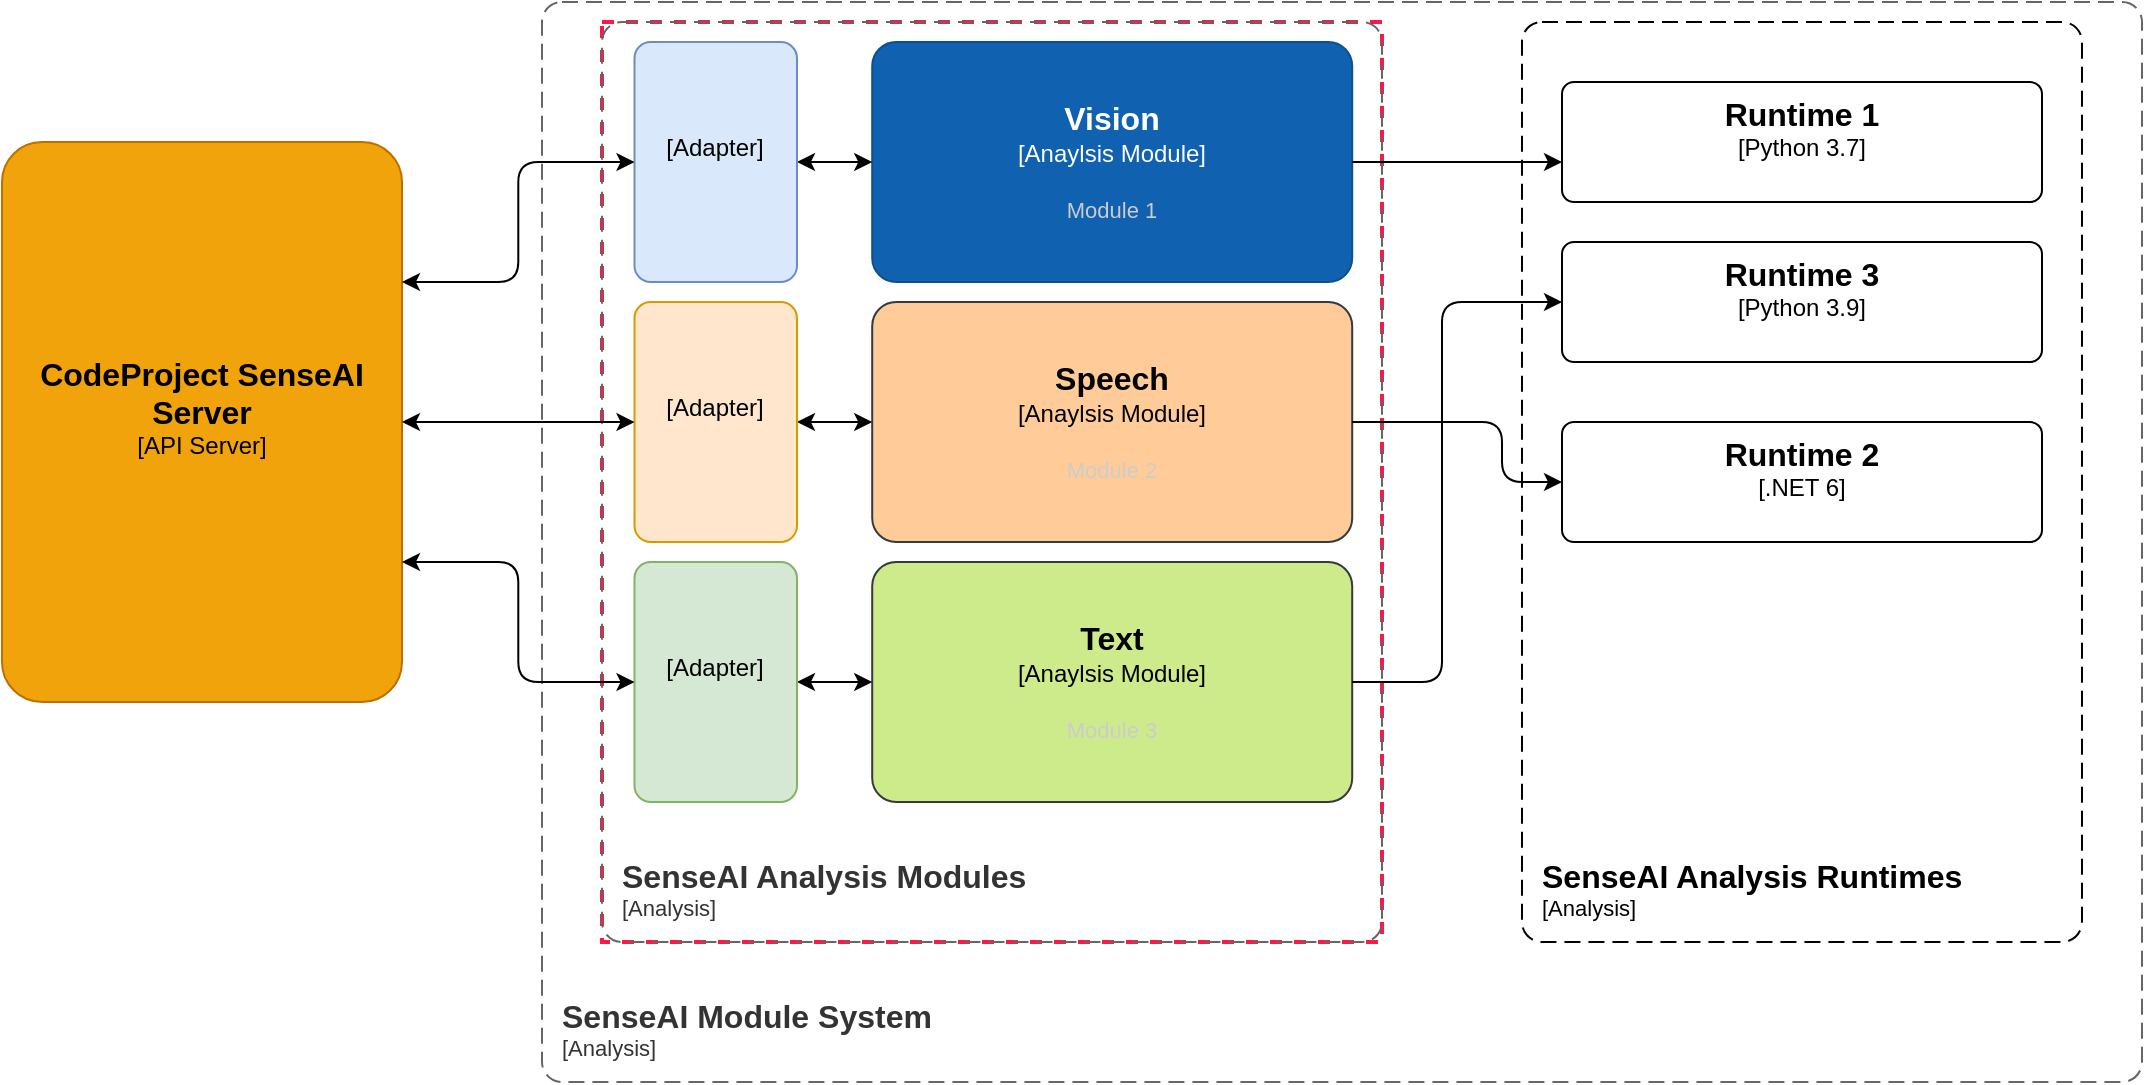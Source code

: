 <mxfile version="18.0.6" type="device"><diagram id="pL8UwgDu_k_YM3fE2RuQ" name="Page-1"><mxGraphModel dx="1159" dy="743" grid="0" gridSize="10" guides="1" tooltips="1" connect="1" arrows="1" fold="1" page="0" pageScale="1" pageWidth="1169" pageHeight="827" math="0" shadow="0"><root><mxCell id="0"/><mxCell id="1" parent="0"/><object placeholders="1" c4Name="CodeProject SenseAI Server" c4Type="API Server" c4Description="" label="&lt;font style=&quot;font-size: 16px&quot;&gt;&lt;b&gt;%c4Name%&lt;/b&gt;&lt;/font&gt;&lt;div&gt;[%c4Type%]&lt;/div&gt;&lt;br&gt;&lt;div&gt;&lt;font style=&quot;font-size: 11px&quot;&gt;&lt;font color=&quot;#cccccc&quot;&gt;%c4Description%&lt;/font&gt;&lt;/div&gt;" id="QK88TK_uyKz4kOvSi745-35"><mxCell style="rounded=1;whiteSpace=wrap;html=1;labelBackgroundColor=none;fillColor=#f0a30a;align=center;arcSize=10;strokeColor=#BD7000;metaEdit=1;resizable=1;points=[[0.25,0,0],[0.5,0,0],[0.75,0,0],[1,0.25,0],[1,0.5,0],[1,0.75,0],[0.75,1,0],[0.5,1,0],[0.25,1,0],[0,0.75,0],[0,0.5,0],[0,0.25,0]];fontColor=#000000;" vertex="1" parent="1"><mxGeometry x="320" y="100" width="200" height="280" as="geometry"/></mxCell></object><mxCell id="QK88TK_uyKz4kOvSi745-36" value="" style="group" vertex="1" connectable="0" parent="1"><mxGeometry x="590" y="30" width="800" height="540" as="geometry"/></mxCell><object placeholders="1" c4Name="SenseAI Module System" c4Type="ContainerScopeBoundary" c4Application="Analysis" label="&lt;font style=&quot;font-size: 16px&quot;&gt;&lt;b&gt;&lt;div style=&quot;text-align: left&quot;&gt;%c4Name%&lt;/div&gt;&lt;/b&gt;&lt;/font&gt;&lt;div style=&quot;text-align: left&quot;&gt;[%c4Application%]&lt;/div&gt;" id="QK88TK_uyKz4kOvSi745-5"><mxCell style="rounded=1;fontSize=11;whiteSpace=wrap;html=1;dashed=1;arcSize=20;fillColor=none;strokeColor=#666666;fontColor=#333333;labelBackgroundColor=none;align=left;verticalAlign=bottom;labelBorderColor=none;spacingTop=0;spacing=10;dashPattern=8 4;metaEdit=1;rotatable=0;perimeter=rectanglePerimeter;noLabel=0;labelPadding=0;allowArrows=0;connectable=0;expand=0;recursiveResize=0;editable=1;pointerEvents=0;absoluteArcSize=1;points=[[0.25,0,0],[0.5,0,0],[0.75,0,0],[1,0.25,0],[1,0.5,0],[1,0.75,0],[0.75,1,0],[0.5,1,0],[0.25,1,0],[0,0.75,0],[0,0.5,0],[0,0.25,0]];" vertex="1" parent="QK88TK_uyKz4kOvSi745-36"><mxGeometry width="800" height="540" as="geometry"/></mxCell></object><object placeholders="1" c4Name="SenseAI Analysis Runtimes" c4Type="ContainerScopeBoundary" c4Application="Analysis" label="&lt;font style=&quot;font-size: 16px&quot;&gt;&lt;b&gt;&lt;div style=&quot;text-align: left&quot;&gt;%c4Name%&lt;/div&gt;&lt;/b&gt;&lt;/font&gt;&lt;div style=&quot;text-align: left&quot;&gt;[%c4Application%]&lt;/div&gt;" id="QK88TK_uyKz4kOvSi745-6"><mxCell style="rounded=1;fontSize=11;whiteSpace=wrap;html=1;dashed=1;arcSize=20;labelBackgroundColor=none;align=left;verticalAlign=bottom;labelBorderColor=none;spacingTop=0;spacing=10;dashPattern=8 4;metaEdit=1;rotatable=0;perimeter=rectanglePerimeter;noLabel=0;labelPadding=0;allowArrows=0;connectable=0;expand=0;recursiveResize=0;editable=1;pointerEvents=0;absoluteArcSize=1;points=[[0.25,0,0],[0.5,0,0],[0.75,0,0],[1,0.25,0],[1,0.5,0],[1,0.75,0],[0.75,1,0],[0.5,1,0],[0.25,1,0],[0,0.75,0],[0,0.5,0],[0,0.25,0]];fillColor=none;" vertex="1" parent="QK88TK_uyKz4kOvSi745-36"><mxGeometry x="490" y="10" width="280" height="460" as="geometry"/></mxCell></object><object placeholders="1" c4Name="Runtime 1" c4Type="Python 3.7" c4Description="" label="&lt;font style=&quot;font-size: 16px&quot;&gt;&lt;b&gt;%c4Name%&lt;/b&gt;&lt;/font&gt;&lt;div&gt;[%c4Type%]&lt;/div&gt;&lt;br&gt;&lt;div&gt;&lt;font style=&quot;font-size: 11px&quot;&gt;&lt;font color=&quot;#cccccc&quot;&gt;%c4Description%&lt;/font&gt;&lt;/div&gt;" id="QK88TK_uyKz4kOvSi745-7"><mxCell style="rounded=1;whiteSpace=wrap;html=1;labelBackgroundColor=none;align=center;arcSize=10;metaEdit=1;resizable=1;noLabel=0;" vertex="1" parent="QK88TK_uyKz4kOvSi745-6"><mxGeometry x="20" y="30" width="240" height="60" as="geometry"/></mxCell></object><object placeholders="1" c4Name="Runtime 2" c4Type=".NET 6" c4Description="" label="&lt;font style=&quot;font-size: 16px&quot;&gt;&lt;b&gt;%c4Name%&lt;/b&gt;&lt;/font&gt;&lt;div&gt;[%c4Type%]&lt;/div&gt;&lt;br&gt;&lt;div&gt;&lt;font style=&quot;font-size: 11px&quot;&gt;&lt;font color=&quot;#cccccc&quot;&gt;%c4Description%&lt;/font&gt;&lt;/div&gt;" id="QK88TK_uyKz4kOvSi745-12"><mxCell style="rounded=1;whiteSpace=wrap;html=1;labelBackgroundColor=none;align=center;arcSize=10;metaEdit=1;resizable=1;noLabel=0;" vertex="1" parent="QK88TK_uyKz4kOvSi745-6"><mxGeometry x="20" y="200" width="240" height="60" as="geometry"/></mxCell></object><object placeholders="1" c4Name="Runtime 3" c4Type="Python 3.9" c4Description="" label="&lt;font style=&quot;font-size: 16px&quot;&gt;&lt;b&gt;%c4Name%&lt;/b&gt;&lt;/font&gt;&lt;div&gt;[%c4Type%]&lt;/div&gt;&lt;br&gt;&lt;div&gt;&lt;font style=&quot;font-size: 11px&quot;&gt;&lt;font color=&quot;#cccccc&quot;&gt;%c4Description%&lt;/font&gt;&lt;/div&gt;" id="QK88TK_uyKz4kOvSi745-13"><mxCell style="rounded=1;whiteSpace=wrap;html=1;labelBackgroundColor=none;align=center;arcSize=10;metaEdit=1;resizable=1;noLabel=0;" vertex="1" parent="QK88TK_uyKz4kOvSi745-6"><mxGeometry x="20" y="110" width="240" height="60" as="geometry"/></mxCell></object><mxCell id="QK88TK_uyKz4kOvSi745-19" value="" style="group;strokeColor=#FF1745;dashed=1;strokeWidth=2;" vertex="1" connectable="0" parent="QK88TK_uyKz4kOvSi745-36"><mxGeometry x="30" y="10" width="390" height="460" as="geometry"/></mxCell><object placeholders="1" c4Name="SenseAI Analysis Modules" c4Type="ContainerScopeBoundary" c4Application="Analysis" label="&lt;font style=&quot;font-size: 16px&quot;&gt;&lt;b&gt;&lt;div style=&quot;text-align: left&quot;&gt;%c4Name%&lt;/div&gt;&lt;/b&gt;&lt;/font&gt;&lt;div style=&quot;text-align: left&quot;&gt;[%c4Application%]&lt;/div&gt;" id="QK88TK_uyKz4kOvSi745-1"><mxCell style="rounded=1;fontSize=11;whiteSpace=wrap;html=1;dashed=1;arcSize=20;fillColor=none;strokeColor=#666666;fontColor=#333333;labelBackgroundColor=none;align=left;verticalAlign=bottom;labelBorderColor=none;spacingTop=0;spacing=10;dashPattern=8 4;metaEdit=1;rotatable=0;perimeter=rectanglePerimeter;noLabel=0;labelPadding=0;allowArrows=0;connectable=0;expand=0;recursiveResize=0;editable=1;pointerEvents=0;absoluteArcSize=1;points=[[0.25,0,0],[0.5,0,0],[0.75,0,0],[1,0.25,0],[1,0.5,0],[1,0.75,0],[0.75,1,0],[0.5,1,0],[0.25,1,0],[0,0.75,0],[0,0.5,0],[0,0.25,0]];" vertex="1" parent="QK88TK_uyKz4kOvSi745-19"><mxGeometry width="390" height="460" as="geometry"/></mxCell></object><object placeholders="1" c4Name="Vision" c4Type="Anaylsis Module" c4Description="Module 1" label="&lt;font style=&quot;font-size: 16px&quot;&gt;&lt;b&gt;%c4Name%&lt;/b&gt;&lt;/font&gt;&lt;div&gt;[%c4Type%]&lt;/div&gt;&lt;br&gt;&lt;div&gt;&lt;font style=&quot;font-size: 11px&quot;&gt;&lt;font color=&quot;#cccccc&quot;&gt;%c4Description%&lt;/font&gt;&lt;/div&gt;" id="QK88TK_uyKz4kOvSi745-2"><mxCell style="rounded=1;whiteSpace=wrap;html=1;labelBackgroundColor=none;fillColor=#1061B0;fontColor=#ffffff;align=center;arcSize=10;strokeColor=#0D5091;metaEdit=1;resizable=0;points=[[0.25,0,0],[0.5,0,0],[0.75,0,0],[1,0.25,0],[1,0.5,0],[1,0.75,0],[0.75,1,0],[0.5,1,0],[0.25,1,0],[0,0.75,0],[0,0.5,0],[0,0.25,0]];" vertex="1" parent="QK88TK_uyKz4kOvSi745-19"><mxGeometry x="135.107" y="10" width="240" height="120" as="geometry"/></mxCell></object><object placeholders="1" c4Name="Speech" c4Type="Anaylsis Module" c4Description="Module 2" label="&lt;font style=&quot;font-size: 16px&quot;&gt;&lt;b&gt;%c4Name%&lt;/b&gt;&lt;/font&gt;&lt;div&gt;[%c4Type%]&lt;/div&gt;&lt;br&gt;&lt;div&gt;&lt;font style=&quot;font-size: 11px&quot;&gt;&lt;font color=&quot;#cccccc&quot;&gt;%c4Description%&lt;/font&gt;&lt;/div&gt;" id="QK88TK_uyKz4kOvSi745-3"><mxCell style="rounded=1;whiteSpace=wrap;html=1;labelBackgroundColor=none;fillColor=#ffcc99;align=center;arcSize=10;strokeColor=#36393d;metaEdit=1;resizable=0;points=[[0.25,0,0],[0.5,0,0],[0.75,0,0],[1,0.25,0],[1,0.5,0],[1,0.75,0],[0.75,1,0],[0.5,1,0],[0.25,1,0],[0,0.75,0],[0,0.5,0],[0,0.25,0]];" vertex="1" parent="QK88TK_uyKz4kOvSi745-19"><mxGeometry x="135.107" y="140" width="240" height="120" as="geometry"/></mxCell></object><object placeholders="1" c4Name="Text" c4Type="Anaylsis Module" c4Description="Module 3" label="&lt;font style=&quot;font-size: 16px&quot;&gt;&lt;b&gt;%c4Name%&lt;/b&gt;&lt;/font&gt;&lt;div&gt;[%c4Type%]&lt;/div&gt;&lt;br&gt;&lt;div&gt;&lt;font style=&quot;font-size: 11px&quot;&gt;&lt;font color=&quot;#cccccc&quot;&gt;%c4Description%&lt;/font&gt;&lt;/div&gt;" id="QK88TK_uyKz4kOvSi745-4"><mxCell style="rounded=1;whiteSpace=wrap;html=1;labelBackgroundColor=none;fillColor=#cdeb8b;align=center;arcSize=10;strokeColor=#36393d;metaEdit=1;resizable=0;points=[[0.25,0,0],[0.5,0,0],[0.75,0,0],[1,0.25,0],[1,0.5,0],[1,0.75,0],[0.75,1,0],[0.5,1,0],[0.25,1,0],[0,0.75,0],[0,0.5,0],[0,0.25,0]];" vertex="1" parent="QK88TK_uyKz4kOvSi745-19"><mxGeometry x="135.107" y="270" width="240" height="120" as="geometry"/></mxCell></object><mxCell id="QK88TK_uyKz4kOvSi745-27" value="" style="rounded=1;comic=0;orthogonalLoop=1;jettySize=auto;html=1;exitX=1;exitY=0.5;exitDx=0;exitDy=0;exitPerimeter=0;startArrow=classic;startFill=1;" edge="1" parent="QK88TK_uyKz4kOvSi745-19" source="QK88TK_uyKz4kOvSi745-25" target="QK88TK_uyKz4kOvSi745-2"><mxGeometry relative="1" as="geometry"><mxPoint x="80" y="220" as="sourcePoint"/></mxGeometry></mxCell><object placeholders="1" c4Name="" c4Type="Adapter" c4Description="" label="&lt;font style=&quot;font-size: 16px&quot;&gt;&lt;b&gt;%c4Name%&lt;/b&gt;&lt;/font&gt;&lt;div&gt;[%c4Type%]&lt;/div&gt;&lt;br&gt;&lt;div&gt;&lt;font style=&quot;font-size: 11px&quot;&gt;&lt;font color=&quot;#cccccc&quot;&gt;%c4Description%&lt;/font&gt;&lt;/div&gt;" id="QK88TK_uyKz4kOvSi745-25"><mxCell style="rounded=1;whiteSpace=wrap;html=1;labelBackgroundColor=none;fillColor=#dae8fc;align=center;arcSize=10;strokeColor=#6c8ebf;metaEdit=1;resizable=1;points=[[0.25,0,0],[0.5,0,0],[0.75,0,0],[1,0.25,0],[1,0.5,0],[1,0.75,0],[0.75,1,0],[0.5,1,0],[0.25,1,0],[0,0.75,0],[0,0.5,0],[0,0.25,0]];" vertex="1" parent="QK88TK_uyKz4kOvSi745-19"><mxGeometry x="16.25" y="10" width="81.25" height="120" as="geometry"/></mxCell></object><mxCell id="QK88TK_uyKz4kOvSi745-28" value="" style="rounded=1;comic=0;orthogonalLoop=1;jettySize=auto;html=1;exitX=1;exitY=0.5;exitDx=0;exitDy=0;exitPerimeter=0;startArrow=classic;startFill=1;" edge="1" parent="QK88TK_uyKz4kOvSi745-19" source="QK88TK_uyKz4kOvSi745-29"><mxGeometry relative="1" as="geometry"><mxPoint x="-460" y="290" as="sourcePoint"/><mxPoint x="135.107" y="200" as="targetPoint"/></mxGeometry></mxCell><object placeholders="1" c4Name="" c4Type="Adapter" c4Description="" label="&lt;font style=&quot;font-size: 16px&quot;&gt;&lt;b&gt;%c4Name%&lt;/b&gt;&lt;/font&gt;&lt;div&gt;[%c4Type%]&lt;/div&gt;&lt;br&gt;&lt;div&gt;&lt;font style=&quot;font-size: 11px&quot;&gt;&lt;font color=&quot;#cccccc&quot;&gt;%c4Description%&lt;/font&gt;&lt;/div&gt;" id="QK88TK_uyKz4kOvSi745-29"><mxCell style="rounded=1;whiteSpace=wrap;html=1;labelBackgroundColor=none;fillColor=#ffe6cc;align=center;arcSize=10;strokeColor=#d79b00;metaEdit=1;resizable=1;points=[[0.25,0,0],[0.5,0,0],[0.75,0,0],[1,0.25,0],[1,0.5,0],[1,0.75,0],[0.75,1,0],[0.5,1,0],[0.25,1,0],[0,0.75,0],[0,0.5,0],[0,0.25,0]];" vertex="1" parent="QK88TK_uyKz4kOvSi745-19"><mxGeometry x="16.25" y="140" width="81.25" height="120" as="geometry"/></mxCell></object><mxCell id="QK88TK_uyKz4kOvSi745-31" value="" style="rounded=1;comic=0;orthogonalLoop=1;jettySize=auto;html=1;exitX=1;exitY=0.5;exitDx=0;exitDy=0;exitPerimeter=0;startArrow=classic;startFill=1;" edge="1" parent="QK88TK_uyKz4kOvSi745-19" source="QK88TK_uyKz4kOvSi745-32"><mxGeometry relative="1" as="geometry"><mxPoint x="-1000" y="360" as="sourcePoint"/><mxPoint x="135.107" y="330" as="targetPoint"/></mxGeometry></mxCell><object placeholders="1" c4Name="" c4Type="Adapter" c4Description="" label="&lt;font style=&quot;font-size: 16px&quot;&gt;&lt;b&gt;%c4Name%&lt;/b&gt;&lt;/font&gt;&lt;div&gt;[%c4Type%]&lt;/div&gt;&lt;br&gt;&lt;div&gt;&lt;font style=&quot;font-size: 11px&quot;&gt;&lt;font color=&quot;#cccccc&quot;&gt;%c4Description%&lt;/font&gt;&lt;/div&gt;" id="QK88TK_uyKz4kOvSi745-32"><mxCell style="rounded=1;whiteSpace=wrap;html=1;labelBackgroundColor=none;fillColor=#d5e8d4;align=center;arcSize=10;strokeColor=#82b366;metaEdit=1;resizable=1;points=[[0.25,0,0],[0.5,0,0],[0.75,0,0],[1,0.25,0],[1,0.5,0],[1,0.75,0],[0.75,1,0],[0.5,1,0],[0.25,1,0],[0,0.75,0],[0,0.5,0],[0,0.25,0]];" vertex="1" parent="QK88TK_uyKz4kOvSi745-19"><mxGeometry x="16.25" y="270" width="81.25" height="120" as="geometry"/></mxCell></object><mxCell id="QK88TK_uyKz4kOvSi745-14" value="" style="edgeStyle=orthogonalEdgeStyle;orthogonalLoop=1;jettySize=auto;html=1;comic=0;rounded=1;" edge="1" parent="QK88TK_uyKz4kOvSi745-36" source="QK88TK_uyKz4kOvSi745-2" target="QK88TK_uyKz4kOvSi745-7"><mxGeometry relative="1" as="geometry"><Array as="points"><mxPoint x="280" y="80"/><mxPoint x="280" y="70"/></Array></mxGeometry></mxCell><mxCell id="QK88TK_uyKz4kOvSi745-15" style="edgeStyle=orthogonalEdgeStyle;orthogonalLoop=1;jettySize=auto;html=1;exitX=1;exitY=0.5;exitDx=0;exitDy=0;exitPerimeter=0;entryX=0;entryY=0.5;entryDx=0;entryDy=0;comic=0;rounded=1;startArrow=none;" edge="1" parent="QK88TK_uyKz4kOvSi745-36" source="QK88TK_uyKz4kOvSi745-3" target="QK88TK_uyKz4kOvSi745-12"><mxGeometry relative="1" as="geometry"><mxPoint x="250" y="230" as="targetPoint"/><Array as="points"><mxPoint x="480" y="210"/><mxPoint x="480" y="240"/></Array></mxGeometry></mxCell><mxCell id="QK88TK_uyKz4kOvSi745-18" style="edgeStyle=orthogonalEdgeStyle;rounded=1;comic=0;orthogonalLoop=1;jettySize=auto;html=1;exitX=1;exitY=0.5;exitDx=0;exitDy=0;exitPerimeter=0;entryX=0;entryY=0.5;entryDx=0;entryDy=0;" edge="1" parent="QK88TK_uyKz4kOvSi745-36" source="QK88TK_uyKz4kOvSi745-4" target="QK88TK_uyKz4kOvSi745-13"><mxGeometry relative="1" as="geometry"><Array as="points"><mxPoint x="450" y="340"/><mxPoint x="450" y="150"/></Array></mxGeometry></mxCell><mxCell id="QK88TK_uyKz4kOvSi745-37" value="" style="edgeStyle=orthogonalEdgeStyle;rounded=1;comic=0;orthogonalLoop=1;jettySize=auto;html=1;startArrow=classic;startFill=1;entryX=1;entryY=0.25;entryDx=0;entryDy=0;entryPerimeter=0;" edge="1" parent="1" source="QK88TK_uyKz4kOvSi745-25" target="QK88TK_uyKz4kOvSi745-35"><mxGeometry relative="1" as="geometry"/></mxCell><mxCell id="QK88TK_uyKz4kOvSi745-38" value="" style="edgeStyle=orthogonalEdgeStyle;rounded=1;comic=0;orthogonalLoop=1;jettySize=auto;html=1;startArrow=classic;startFill=1;" edge="1" parent="1" source="QK88TK_uyKz4kOvSi745-29" target="QK88TK_uyKz4kOvSi745-35"><mxGeometry relative="1" as="geometry"/></mxCell><mxCell id="QK88TK_uyKz4kOvSi745-39" value="" style="edgeStyle=orthogonalEdgeStyle;rounded=1;comic=0;orthogonalLoop=1;jettySize=auto;html=1;startArrow=classic;startFill=1;entryX=1;entryY=0.75;entryDx=0;entryDy=0;entryPerimeter=0;" edge="1" parent="1" source="QK88TK_uyKz4kOvSi745-32" target="QK88TK_uyKz4kOvSi745-35"><mxGeometry relative="1" as="geometry"/></mxCell></root></mxGraphModel></diagram></mxfile>